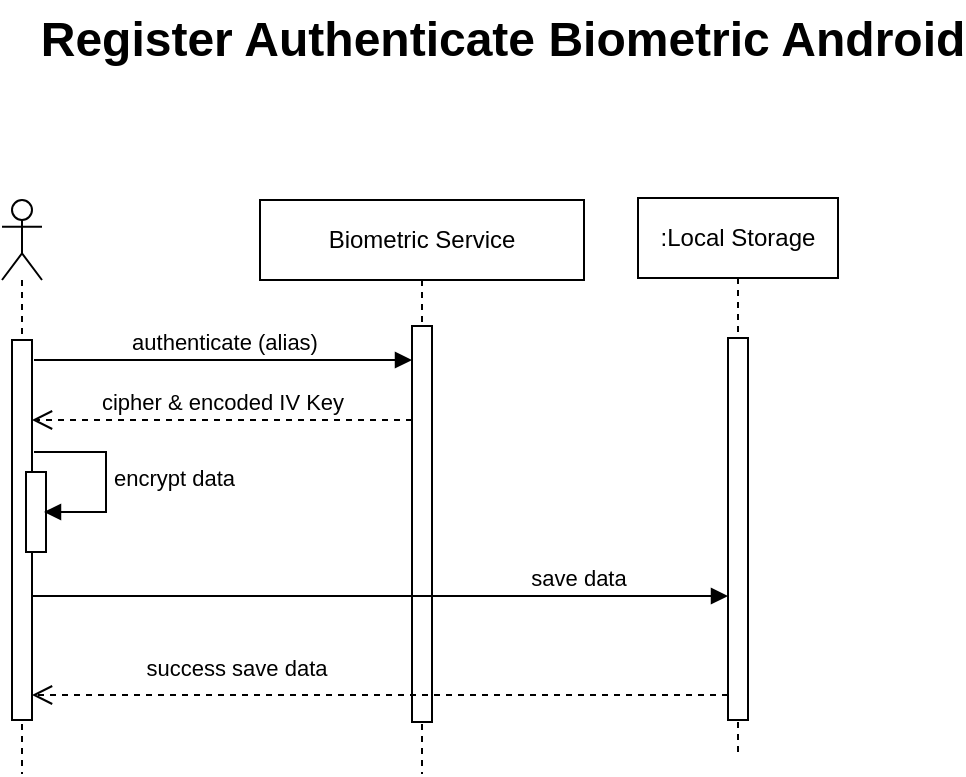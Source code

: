 <mxfile version="24.8.4">
  <diagram name="Page-1" id="Y4lIMBe28h2u2u2a3vKN">
    <mxGraphModel dx="697" dy="398" grid="1" gridSize="9" guides="1" tooltips="1" connect="1" arrows="1" fold="1" page="1" pageScale="1" pageWidth="850" pageHeight="1100" math="0" shadow="0">
      <root>
        <mxCell id="0" />
        <mxCell id="1" parent="0" />
        <mxCell id="EvORvr17HT1seJ1Nro3n-1" value="" style="shape=umlLifeline;perimeter=lifelinePerimeter;whiteSpace=wrap;html=1;container=1;dropTarget=0;collapsible=0;recursiveResize=0;outlineConnect=0;portConstraint=eastwest;newEdgeStyle={&quot;curved&quot;:0,&quot;rounded&quot;:0};participant=umlActor;" parent="1" vertex="1">
          <mxGeometry x="63" y="154" width="20" height="287" as="geometry" />
        </mxCell>
        <mxCell id="EvORvr17HT1seJ1Nro3n-4" value="Biometric Service" style="shape=umlLifeline;perimeter=lifelinePerimeter;whiteSpace=wrap;html=1;container=1;dropTarget=0;collapsible=0;recursiveResize=0;outlineConnect=0;portConstraint=eastwest;newEdgeStyle={&quot;curved&quot;:0,&quot;rounded&quot;:0};" parent="1" vertex="1">
          <mxGeometry x="192" y="154" width="162" height="287" as="geometry" />
        </mxCell>
        <mxCell id="EvORvr17HT1seJ1Nro3n-5" value="" style="html=1;points=[[0,0,0,0,5],[0,1,0,0,-5],[1,0,0,0,5],[1,1,0,0,-5]];perimeter=orthogonalPerimeter;outlineConnect=0;targetShapes=umlLifeline;portConstraint=eastwest;newEdgeStyle={&quot;curved&quot;:0,&quot;rounded&quot;:0};" parent="EvORvr17HT1seJ1Nro3n-4" vertex="1">
          <mxGeometry x="76" y="63" width="10" height="198" as="geometry" />
        </mxCell>
        <mxCell id="EvORvr17HT1seJ1Nro3n-11" value=":Local Storage" style="shape=umlLifeline;perimeter=lifelinePerimeter;whiteSpace=wrap;html=1;container=1;dropTarget=0;collapsible=0;recursiveResize=0;outlineConnect=0;portConstraint=eastwest;newEdgeStyle={&quot;curved&quot;:0,&quot;rounded&quot;:0};" parent="1" vertex="1">
          <mxGeometry x="381" y="153" width="100" height="279" as="geometry" />
        </mxCell>
        <mxCell id="EvORvr17HT1seJ1Nro3n-15" value="Register Authenticate Biometric Android" style="text;strokeColor=none;fillColor=none;html=1;fontSize=24;fontStyle=1;verticalAlign=middle;align=center;" parent="1" vertex="1">
          <mxGeometry x="263" y="54" width="100" height="40" as="geometry" />
        </mxCell>
        <mxCell id="EvORvr17HT1seJ1Nro3n-16" value="" style="html=1;points=[[0,0,0,0,5],[0,1,0,0,-5],[1,0,0,0,5],[1,1,0,0,-5]];perimeter=orthogonalPerimeter;outlineConnect=0;targetShapes=umlLifeline;portConstraint=eastwest;newEdgeStyle={&quot;curved&quot;:0,&quot;rounded&quot;:0};" parent="1" vertex="1">
          <mxGeometry x="68" y="224" width="10" height="190" as="geometry" />
        </mxCell>
        <mxCell id="EvORvr17HT1seJ1Nro3n-10" value="save data" style="html=1;verticalAlign=bottom;endArrow=block;curved=0;rounded=0;" parent="1" target="EvORvr17HT1seJ1Nro3n-18" edge="1">
          <mxGeometry x="0.569" width="80" relative="1" as="geometry">
            <mxPoint x="78" y="352" as="sourcePoint" />
            <mxPoint x="303" y="352" as="targetPoint" />
            <mxPoint as="offset" />
          </mxGeometry>
        </mxCell>
        <mxCell id="EvORvr17HT1seJ1Nro3n-17" value="authenticate (alias)" style="html=1;verticalAlign=bottom;endArrow=block;curved=0;rounded=0;" parent="1" target="EvORvr17HT1seJ1Nro3n-5" edge="1">
          <mxGeometry width="80" relative="1" as="geometry">
            <mxPoint x="79" y="234" as="sourcePoint" />
            <mxPoint x="246" y="235" as="targetPoint" />
          </mxGeometry>
        </mxCell>
        <mxCell id="EvORvr17HT1seJ1Nro3n-18" value="" style="html=1;points=[[0,0,0,0,5],[0,1,0,0,-5],[1,0,0,0,5],[1,1,0,0,-5]];perimeter=orthogonalPerimeter;outlineConnect=0;targetShapes=umlLifeline;portConstraint=eastwest;newEdgeStyle={&quot;curved&quot;:0,&quot;rounded&quot;:0};" parent="1" vertex="1">
          <mxGeometry x="426" y="223" width="10" height="191" as="geometry" />
        </mxCell>
        <mxCell id="EvORvr17HT1seJ1Nro3n-19" value="cipher &amp;amp; encoded IV Key" style="html=1;verticalAlign=bottom;endArrow=open;dashed=1;endSize=8;curved=0;rounded=0;" parent="1" source="EvORvr17HT1seJ1Nro3n-5" edge="1">
          <mxGeometry relative="1" as="geometry">
            <mxPoint x="282" y="262" as="sourcePoint" />
            <mxPoint x="78" y="264" as="targetPoint" />
            <mxPoint as="offset" />
          </mxGeometry>
        </mxCell>
        <mxCell id="EvORvr17HT1seJ1Nro3n-6" value="" style="html=1;points=[[0,0,0,0,5],[0,1,0,0,-5],[1,0,0,0,5],[1,1,0,0,-5]];perimeter=orthogonalPerimeter;outlineConnect=0;targetShapes=umlLifeline;portConstraint=eastwest;newEdgeStyle={&quot;curved&quot;:0,&quot;rounded&quot;:0};" parent="1" vertex="1">
          <mxGeometry x="75" y="290" width="10" height="40" as="geometry" />
        </mxCell>
        <mxCell id="EvORvr17HT1seJ1Nro3n-7" value="encrypt data" style="html=1;align=left;spacingLeft=2;endArrow=block;rounded=0;edgeStyle=orthogonalEdgeStyle;curved=0;rounded=0;" parent="1" edge="1">
          <mxGeometry x="0.011" relative="1" as="geometry">
            <mxPoint x="79" y="280" as="sourcePoint" />
            <Array as="points">
              <mxPoint x="115" y="280" />
              <mxPoint x="115" y="310" />
            </Array>
            <mxPoint x="84" y="310" as="targetPoint" />
            <mxPoint as="offset" />
          </mxGeometry>
        </mxCell>
        <mxCell id="YBKQG-9G4SkY5M31Tn3A-1" value="success save data" style="html=1;verticalAlign=bottom;endArrow=open;dashed=1;endSize=8;curved=0;rounded=0;" edge="1" parent="1">
          <mxGeometry x="0.414" y="-5" relative="1" as="geometry">
            <mxPoint x="426" y="401.5" as="sourcePoint" />
            <mxPoint x="78" y="401.5" as="targetPoint" />
            <mxPoint as="offset" />
          </mxGeometry>
        </mxCell>
      </root>
    </mxGraphModel>
  </diagram>
</mxfile>
